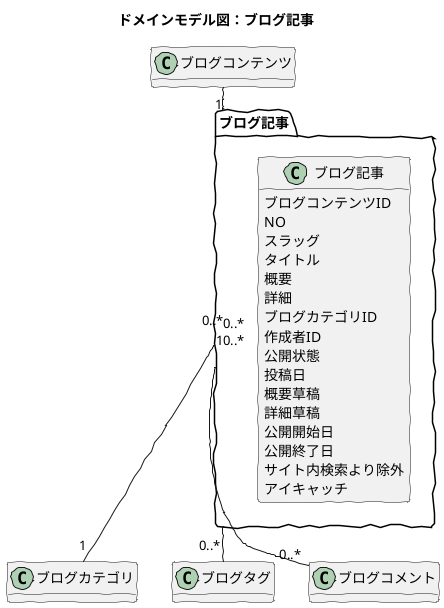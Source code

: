@startuml
skinparam handwritten true
skinparam backgroundColor white
hide method

title ドメインモデル図：ブログ記事

package ブログ記事 {
	
	class ブログ記事 {
		ブログコンテンツID
		NO
		スラッグ
		タイトル
		概要
		詳細
		ブログカテゴリID
		作成者ID
		公開状態
		投稿日
		概要草稿
		詳細草稿
		公開開始日
		公開終了日
		サイト内検索より除外
		アイキャッチ
	}

}

class ブログコンテンツ
class ブログカテゴリ
class ブログタグ
class ブログコメント
 
ブログ記事 "0..*" -up- "1" ブログコンテンツ
ブログ記事 "0..*" -down- "1" ブログカテゴリ
ブログ記事 "0..*" -down- "0..*" ブログタグ
ブログ記事 "1" -down- "0..*" ブログコメント


@enduml
